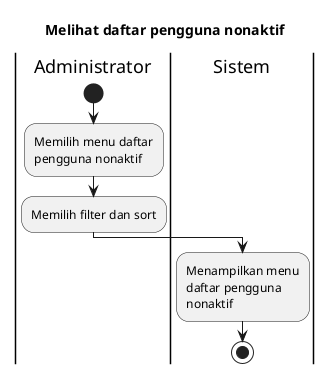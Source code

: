 @startuml UC-MGUSER-003 - Melihat daftar pengguna nonaktif
skinparam wrapWidth 140

title Melihat daftar pengguna nonaktif

|Administrator|
start
:Memilih menu daftar pengguna nonaktif;
:Memilih filter dan sort;

|Sistem|
:Menampilkan menu daftar pengguna nonaktif;

stop

@enduml